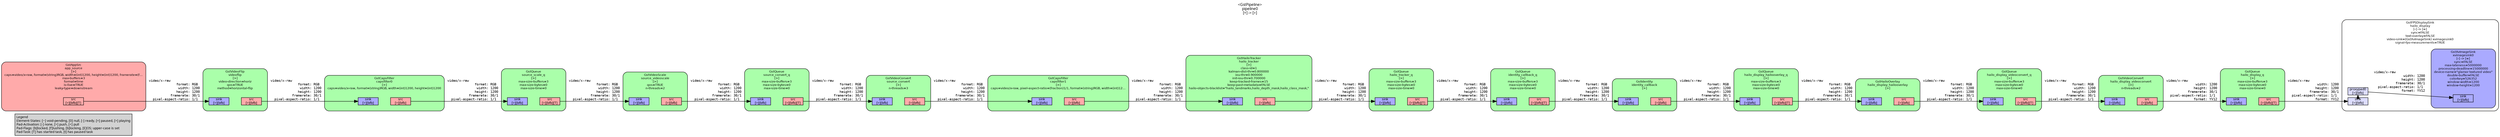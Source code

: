 digraph pipeline {
  rankdir=LR;
  fontname="sans";
  fontsize="10";
  labelloc=t;
  nodesep=.1;
  ranksep=.2;
  label="<GstPipeline>\npipeline0\n[=] -> [>]";
  node [style="filled,rounded", shape=box, fontsize="9", fontname="sans", margin="0.0,0.0"];
  edge [labelfontsize="6", fontsize="9", fontname="monospace"];
  
  legend [
    pos="0,0!",
    margin="0.05,0.05",
    style="filled",
    label="Legend\lElement-States: [~] void-pending, [0] null, [-] ready, [=] paused, [>] playing\lPad-Activation: [-] none, [>] push, [<] pull\lPad-Flags: [b]locked, [f]lushing, [b]locking, [E]OS; upper-case is set\lPad-Task: [T] has started task, [t] has paused task\l",
  ];
  subgraph cluster_capsfilter1_0x45c00690 {
    fontname="Bitstream Vera Sans";
    fontsize="8";
    style="filled,rounded";
    color=black;
    label="GstCapsFilter\ncapsfilter1\n[>]\ncaps=video/x-raw, pixel-aspect-ratio=(fraction)1/1, format=(string)RGB, width=(int)12…";
    subgraph cluster_capsfilter1_0x45c00690_sink {
      label="";
      style="invis";
      capsfilter1_0x45c00690_sink_0x45be6fa0 [color=black, fillcolor="#aaaaff", label="sink\n[>][bfb]", height="0.2", style="filled,solid"];
    }

    subgraph cluster_capsfilter1_0x45c00690_src {
      label="";
      style="invis";
      capsfilter1_0x45c00690_src_0x45be71f0 [color=black, fillcolor="#ffaaaa", label="src\n[>][bfb]", height="0.2", style="filled,solid"];
    }

    capsfilter1_0x45c00690_sink_0x45be6fa0 -> capsfilter1_0x45c00690_src_0x45be71f0 [style="invis"];
    fillcolor="#aaffaa";
  }

  capsfilter1_0x45c00690_src_0x45be71f0 -> hailo_tracker_0x45bc0aa0_sink_0x45ba5ad0 [label="video/x-raw\l              format: RGB\l               width: 1200\l              height: 1200\l           framerate: 30/1\l  pixel-aspect-ratio: 1/1\l"]
  subgraph cluster_capsfilter0_0x45c00350 {
    fontname="Bitstream Vera Sans";
    fontsize="8";
    style="filled,rounded";
    color=black;
    label="GstCapsFilter\ncapsfilter0\n[>]\ncaps=video/x-raw, format=(string)RGB, width=(int)1200, height=(int)1200";
    subgraph cluster_capsfilter0_0x45c00350_sink {
      label="";
      style="invis";
      capsfilter0_0x45c00350_sink_0x45be6b00 [color=black, fillcolor="#aaaaff", label="sink\n[>][bfb]", height="0.2", style="filled,solid"];
    }

    subgraph cluster_capsfilter0_0x45c00350_src {
      label="";
      style="invis";
      capsfilter0_0x45c00350_src_0x45be6d50 [color=black, fillcolor="#ffaaaa", label="src\n[>][bfb]", height="0.2", style="filled,solid"];
    }

    capsfilter0_0x45c00350_sink_0x45be6b00 -> capsfilter0_0x45c00350_src_0x45be6d50 [style="invis"];
    fillcolor="#aaffaa";
  }

  capsfilter0_0x45c00350_src_0x45be6d50 -> source_scale_q_0x45bb4030_sink_0x45ba4850 [label="video/x-raw\l              format: RGB\l               width: 1200\l              height: 1200\l           framerate: 30/1\l  pixel-aspect-ratio: 1/1\l"]
  subgraph cluster_hailo_display_0x45bf8090 {
    fontname="Bitstream Vera Sans";
    fontsize="8";
    style="filled,rounded";
    color=black;
    label="GstFPSDisplaySink\nhailo_display\n[-] -> [=]\nsync=FALSE\ntext-overlay=FALSE\nvideo-sink=(GstXvImageSink) xvimagesink0\nsignal-fps-measurements=TRUE";
    subgraph cluster_hailo_display_0x45bf8090_sink {
      label="";
      style="invis";
      _proxypad0_0x45bfc080 [color=black, fillcolor="#ddddff", label="proxypad0\n[>][bfb]", height="0.2", style="filled,solid"];
    hailo_display_0x45bf8090_sink_0x45bfa050 -> _proxypad0_0x45bfc080 [style=dashed, minlen=0]
      hailo_display_0x45bf8090_sink_0x45bfa050 [color=black, fillcolor="#ddddff", label="sink\n[>][bfb]", height="0.2", style="filled,solid"];
    }

    fillcolor="#ffffff";
    subgraph cluster_xvimagesink0_0x45bf4390 {
      fontname="Bitstream Vera Sans";
      fontsize="8";
      style="filled,rounded";
      color=black;
      label="GstXvImageSink\nxvimagesink0\n[-] -> [=]\nsync=FALSE\nmax-lateness=5000000\nprocessing-deadline=15000000\ndevice-name=\"glamor textured video\"\ndouble-buffer=FALSE\ncolorkey=526352\nwindow-width=1200\nwindow-height=1200";
      subgraph cluster_xvimagesink0_0x45bf4390_sink {
        label="";
        style="invis";
        xvimagesink0_0x45bf4390_sink_0x45be68b0 [color=black, fillcolor="#aaaaff", label="sink\n[>][bfb]", height="0.2", style="filled,solid"];
      }

      fillcolor="#aaaaff";
    }

    _proxypad0_0x45bfc080 -> xvimagesink0_0x45bf4390_sink_0x45be68b0 [label="video/x-raw\l               width: 1200\l              height: 1200\l           framerate: 30/1\l  pixel-aspect-ratio: 1/1\l              format: YV12\l"]
  }

  subgraph cluster_hailo_display_q_0x45bb5230 {
    fontname="Bitstream Vera Sans";
    fontsize="8";
    style="filled,rounded";
    color=black;
    label="GstQueue\nhailo_display_q\n[>]\nmax-size-buffers=3\nmax-size-bytes=0\nmax-size-time=0";
    subgraph cluster_hailo_display_q_0x45bb5230_sink {
      label="";
      style="invis";
      hailo_display_q_0x45bb5230_sink_0x45be6410 [color=black, fillcolor="#aaaaff", label="sink\n[>][bfb]", height="0.2", style="filled,solid"];
    }

    subgraph cluster_hailo_display_q_0x45bb5230_src {
      label="";
      style="invis";
      hailo_display_q_0x45bb5230_src_0x45be6660 [color=black, fillcolor="#ffaaaa", label="src\n[>][bfb][T]", height="0.2", style="filled,solid"];
    }

    hailo_display_q_0x45bb5230_sink_0x45be6410 -> hailo_display_q_0x45bb5230_src_0x45be6660 [style="invis"];
    fillcolor="#aaffaa";
  }

  hailo_display_q_0x45bb5230_src_0x45be6660 -> hailo_display_0x45bf8090_sink_0x45bfa050 [label="video/x-raw\l               width: 1200\l              height: 1200\l           framerate: 30/1\l  pixel-aspect-ratio: 1/1\l              format: YV12\l"]
  subgraph cluster_hailo_display_videoconvert_0x45bc0ff0 {
    fontname="Bitstream Vera Sans";
    fontsize="8";
    style="filled,rounded";
    color=black;
    label="GstVideoConvert\nhailo_display_videoconvert\n[>]\nn-threads=2";
    subgraph cluster_hailo_display_videoconvert_0x45bc0ff0_sink {
      label="";
      style="invis";
      hailo_display_videoconvert_0x45bc0ff0_sink_0x45bc5c90 [color=black, fillcolor="#aaaaff", label="sink\n[>][bfb]", height="0.2", style="filled,solid"];
    }

    subgraph cluster_hailo_display_videoconvert_0x45bc0ff0_src {
      label="";
      style="invis";
      hailo_display_videoconvert_0x45bc0ff0_src_0x45be61c0 [color=black, fillcolor="#ffaaaa", label="src\n[>][bfb]", height="0.2", style="filled,solid"];
    }

    hailo_display_videoconvert_0x45bc0ff0_sink_0x45bc5c90 -> hailo_display_videoconvert_0x45bc0ff0_src_0x45be61c0 [style="invis"];
    fillcolor="#aaffaa";
  }

  hailo_display_videoconvert_0x45bc0ff0_src_0x45be61c0 -> hailo_display_q_0x45bb5230_sink_0x45be6410 [label="video/x-raw\l               width: 1200\l              height: 1200\l           framerate: 30/1\l  pixel-aspect-ratio: 1/1\l              format: YV12\l"]
  subgraph cluster_hailo_display_videoconvert_q_0x45bb4f30 {
    fontname="Bitstream Vera Sans";
    fontsize="8";
    style="filled,rounded";
    color=black;
    label="GstQueue\nhailo_display_videoconvert_q\n[>]\nmax-size-buffers=3\nmax-size-bytes=0\nmax-size-time=0";
    subgraph cluster_hailo_display_videoconvert_q_0x45bb4f30_sink {
      label="";
      style="invis";
      hailo_display_videoconvert_q_0x45bb4f30_sink_0x45bc57f0 [color=black, fillcolor="#aaaaff", label="sink\n[>][bfb]", height="0.2", style="filled,solid"];
    }

    subgraph cluster_hailo_display_videoconvert_q_0x45bb4f30_src {
      label="";
      style="invis";
      hailo_display_videoconvert_q_0x45bb4f30_src_0x45bc5a40 [color=black, fillcolor="#ffaaaa", label="src\n[>][bfb][T]", height="0.2", style="filled,solid"];
    }

    hailo_display_videoconvert_q_0x45bb4f30_sink_0x45bc57f0 -> hailo_display_videoconvert_q_0x45bb4f30_src_0x45bc5a40 [style="invis"];
    fillcolor="#aaffaa";
  }

  hailo_display_videoconvert_q_0x45bb4f30_src_0x45bc5a40 -> hailo_display_videoconvert_0x45bc0ff0_sink_0x45bc5c90 [label="video/x-raw\l              format: RGB\l               width: 1200\l              height: 1200\l           framerate: 30/1\l  pixel-aspect-ratio: 1/1\l"]
  subgraph cluster_hailo_display_hailooverlay_0x45be2200 {
    fontname="Bitstream Vera Sans";
    fontsize="8";
    style="filled,rounded";
    color=black;
    label="GstHailoOverlay\nhailo_display_hailooverlay\n[>]";
    subgraph cluster_hailo_display_hailooverlay_0x45be2200_sink {
      label="";
      style="invis";
      hailo_display_hailooverlay_0x45be2200_sink_0x45bc5350 [color=black, fillcolor="#aaaaff", label="sink\n[>][bfb]", height="0.2", style="filled,solid"];
    }

    subgraph cluster_hailo_display_hailooverlay_0x45be2200_src {
      label="";
      style="invis";
      hailo_display_hailooverlay_0x45be2200_src_0x45bc55a0 [color=black, fillcolor="#ffaaaa", label="src\n[>][bfb]", height="0.2", style="filled,solid"];
    }

    hailo_display_hailooverlay_0x45be2200_sink_0x45bc5350 -> hailo_display_hailooverlay_0x45be2200_src_0x45bc55a0 [style="invis"];
    fillcolor="#aaffaa";
  }

  hailo_display_hailooverlay_0x45be2200_src_0x45bc55a0 -> hailo_display_videoconvert_q_0x45bb4f30_sink_0x45bc57f0 [label="video/x-raw\l              format: RGB\l               width: 1200\l              height: 1200\l           framerate: 30/1\l  pixel-aspect-ratio: 1/1\l"]
  subgraph cluster_hailo_display_hailooverlay_q_0x45bb4c30 {
    fontname="Bitstream Vera Sans";
    fontsize="8";
    style="filled,rounded";
    color=black;
    label="GstQueue\nhailo_display_hailooverlay_q\n[>]\nmax-size-buffers=3\nmax-size-bytes=0\nmax-size-time=0";
    subgraph cluster_hailo_display_hailooverlay_q_0x45bb4c30_sink {
      label="";
      style="invis";
      hailo_display_hailooverlay_q_0x45bb4c30_sink_0x45bc4eb0 [color=black, fillcolor="#aaaaff", label="sink\n[>][bfb]", height="0.2", style="filled,solid"];
    }

    subgraph cluster_hailo_display_hailooverlay_q_0x45bb4c30_src {
      label="";
      style="invis";
      hailo_display_hailooverlay_q_0x45bb4c30_src_0x45bc5100 [color=black, fillcolor="#ffaaaa", label="src\n[>][bfb][T]", height="0.2", style="filled,solid"];
    }

    hailo_display_hailooverlay_q_0x45bb4c30_sink_0x45bc4eb0 -> hailo_display_hailooverlay_q_0x45bb4c30_src_0x45bc5100 [style="invis"];
    fillcolor="#aaffaa";
  }

  hailo_display_hailooverlay_q_0x45bb4c30_src_0x45bc5100 -> hailo_display_hailooverlay_0x45be2200_sink_0x45bc5350 [label="video/x-raw\l              format: RGB\l               width: 1200\l              height: 1200\l           framerate: 30/1\l  pixel-aspect-ratio: 1/1\l"]
  subgraph cluster_identity_callback_0x45bdc310 {
    fontname="Bitstream Vera Sans";
    fontsize="8";
    style="filled,rounded";
    color=black;
    label="GstIdentity\nidentity_callback\n[>]";
    subgraph cluster_identity_callback_0x45bdc310_sink {
      label="";
      style="invis";
      identity_callback_0x45bdc310_sink_0x45bc4a10 [color=black, fillcolor="#aaaaff", label="sink\n[>][bfb]", height="0.2", style="filled,solid"];
    }

    subgraph cluster_identity_callback_0x45bdc310_src {
      label="";
      style="invis";
      identity_callback_0x45bdc310_src_0x45bc4c60 [color=black, fillcolor="#ffaaaa", label="src\n[>][bfb]", height="0.2", style="filled,solid"];
    }

    identity_callback_0x45bdc310_sink_0x45bc4a10 -> identity_callback_0x45bdc310_src_0x45bc4c60 [style="invis"];
    fillcolor="#aaffaa";
  }

  identity_callback_0x45bdc310_src_0x45bc4c60 -> hailo_display_hailooverlay_q_0x45bb4c30_sink_0x45bc4eb0 [label="video/x-raw\l              format: RGB\l               width: 1200\l              height: 1200\l           framerate: 30/1\l  pixel-aspect-ratio: 1/1\l"]
  subgraph cluster_identity_callback_q_0x45bb4930 {
    fontname="Bitstream Vera Sans";
    fontsize="8";
    style="filled,rounded";
    color=black;
    label="GstQueue\nidentity_callback_q\n[>]\nmax-size-buffers=3\nmax-size-bytes=0\nmax-size-time=0";
    subgraph cluster_identity_callback_q_0x45bb4930_sink {
      label="";
      style="invis";
      identity_callback_q_0x45bb4930_sink_0x45bc4570 [color=black, fillcolor="#aaaaff", label="sink\n[>][bfb]", height="0.2", style="filled,solid"];
    }

    subgraph cluster_identity_callback_q_0x45bb4930_src {
      label="";
      style="invis";
      identity_callback_q_0x45bb4930_src_0x45bc47c0 [color=black, fillcolor="#ffaaaa", label="src\n[>][bfb][T]", height="0.2", style="filled,solid"];
    }

    identity_callback_q_0x45bb4930_sink_0x45bc4570 -> identity_callback_q_0x45bb4930_src_0x45bc47c0 [style="invis"];
    fillcolor="#aaffaa";
  }

  identity_callback_q_0x45bb4930_src_0x45bc47c0 -> identity_callback_0x45bdc310_sink_0x45bc4a10 [label="video/x-raw\l              format: RGB\l               width: 1200\l              height: 1200\l           framerate: 30/1\l  pixel-aspect-ratio: 1/1\l"]
  subgraph cluster_hailo_tracker_q_0x45bb4630 {
    fontname="Bitstream Vera Sans";
    fontsize="8";
    style="filled,rounded";
    color=black;
    label="GstQueue\nhailo_tracker_q\n[>]\nmax-size-buffers=3\nmax-size-bytes=0\nmax-size-time=0";
    subgraph cluster_hailo_tracker_q_0x45bb4630_sink {
      label="";
      style="invis";
      hailo_tracker_q_0x45bb4630_sink_0x45bc40d0 [color=black, fillcolor="#aaaaff", label="sink\n[>][bfb]", height="0.2", style="filled,solid"];
    }

    subgraph cluster_hailo_tracker_q_0x45bb4630_src {
      label="";
      style="invis";
      hailo_tracker_q_0x45bb4630_src_0x45bc4320 [color=black, fillcolor="#ffaaaa", label="src\n[>][bfb][T]", height="0.2", style="filled,solid"];
    }

    hailo_tracker_q_0x45bb4630_sink_0x45bc40d0 -> hailo_tracker_q_0x45bb4630_src_0x45bc4320 [style="invis"];
    fillcolor="#aaffaa";
  }

  hailo_tracker_q_0x45bb4630_src_0x45bc4320 -> identity_callback_q_0x45bb4930_sink_0x45bc4570 [label="video/x-raw\l              format: RGB\l               width: 1200\l              height: 1200\l           framerate: 30/1\l  pixel-aspect-ratio: 1/1\l"]
  subgraph cluster_hailo_tracker_0x45bc0aa0 {
    fontname="Bitstream Vera Sans";
    fontsize="8";
    style="filled,rounded";
    color=black;
    label="GstHailoTracker\nhailo_tracker\n[>]\nclass-id=1\nkalman-dist-thr=0.800000\niou-thr=0.900000\ninit-iou-thr=0.700000\nkeep-tracked-frames=15\nkeep-past-metadata=FALSE\nhailo-objects-blacklist=\"hailo_landmarks,hailo_depth_mask,hailo_class_mask,\"";
    subgraph cluster_hailo_tracker_0x45bc0aa0_sink {
      label="";
      style="invis";
      hailo_tracker_0x45bc0aa0_sink_0x45ba5ad0 [color=black, fillcolor="#aaaaff", label="sink\n[>][bfb]", height="0.2", style="filled,solid"];
    }

    subgraph cluster_hailo_tracker_0x45bc0aa0_src {
      label="";
      style="invis";
      hailo_tracker_0x45bc0aa0_src_0x45ba5d20 [color=black, fillcolor="#ffaaaa", label="src\n[>][bfb]", height="0.2", style="filled,solid"];
    }

    hailo_tracker_0x45bc0aa0_sink_0x45ba5ad0 -> hailo_tracker_0x45bc0aa0_src_0x45ba5d20 [style="invis"];
    fillcolor="#aaffaa";
  }

  hailo_tracker_0x45bc0aa0_src_0x45ba5d20 -> hailo_tracker_q_0x45bb4630_sink_0x45bc40d0 [label="video/x-raw\l              format: RGB\l               width: 1200\l              height: 1200\l           framerate: 30/1\l  pixel-aspect-ratio: 1/1\l"]
  subgraph cluster_source_convert_0x45bc0630 {
    fontname="Bitstream Vera Sans";
    fontsize="8";
    style="filled,rounded";
    color=black;
    label="GstVideoConvert\nsource_convert\n[>]\nn-threads=3";
    subgraph cluster_source_convert_0x45bc0630_sink {
      label="";
      style="invis";
      source_convert_0x45bc0630_sink_0x45ba5630 [color=black, fillcolor="#aaaaff", label="sink\n[>][bfb]", height="0.2", style="filled,solid"];
    }

    subgraph cluster_source_convert_0x45bc0630_src {
      label="";
      style="invis";
      source_convert_0x45bc0630_src_0x45ba5880 [color=black, fillcolor="#ffaaaa", label="src\n[>][bfb]", height="0.2", style="filled,solid"];
    }

    source_convert_0x45bc0630_sink_0x45ba5630 -> source_convert_0x45bc0630_src_0x45ba5880 [style="invis"];
    fillcolor="#aaffaa";
  }

  source_convert_0x45bc0630_src_0x45ba5880 -> capsfilter1_0x45c00690_sink_0x45be6fa0 [label="video/x-raw\l              format: RGB\l               width: 1200\l              height: 1200\l           framerate: 30/1\l  pixel-aspect-ratio: 1/1\l"]
  subgraph cluster_source_convert_q_0x45bb4330 {
    fontname="Bitstream Vera Sans";
    fontsize="8";
    style="filled,rounded";
    color=black;
    label="GstQueue\nsource_convert_q\n[>]\nmax-size-buffers=3\nmax-size-bytes=0\nmax-size-time=0";
    subgraph cluster_source_convert_q_0x45bb4330_sink {
      label="";
      style="invis";
      source_convert_q_0x45bb4330_sink_0x45ba5190 [color=black, fillcolor="#aaaaff", label="sink\n[>][bfb]", height="0.2", style="filled,solid"];
    }

    subgraph cluster_source_convert_q_0x45bb4330_src {
      label="";
      style="invis";
      source_convert_q_0x45bb4330_src_0x45ba53e0 [color=black, fillcolor="#ffaaaa", label="src\n[>][bfb][T]", height="0.2", style="filled,solid"];
    }

    source_convert_q_0x45bb4330_sink_0x45ba5190 -> source_convert_q_0x45bb4330_src_0x45ba53e0 [style="invis"];
    fillcolor="#aaffaa";
  }

  source_convert_q_0x45bb4330_src_0x45ba53e0 -> source_convert_0x45bc0630_sink_0x45ba5630 [label="video/x-raw\l              format: RGB\l               width: 1200\l              height: 1200\l           framerate: 30/1\l  pixel-aspect-ratio: 1/1\l"]
  subgraph cluster_source_videoscale_0x45bc0150 {
    fontname="Bitstream Vera Sans";
    fontsize="8";
    style="filled,rounded";
    color=black;
    label="GstVideoScale\nsource_videoscale\n[>]\nqos=TRUE\nn-threads=2";
    subgraph cluster_source_videoscale_0x45bc0150_sink {
      label="";
      style="invis";
      source_videoscale_0x45bc0150_sink_0x45ba4cf0 [color=black, fillcolor="#aaaaff", label="sink\n[>][bfb]", height="0.2", style="filled,solid"];
    }

    subgraph cluster_source_videoscale_0x45bc0150_src {
      label="";
      style="invis";
      source_videoscale_0x45bc0150_src_0x45ba4f40 [color=black, fillcolor="#ffaaaa", label="src\n[>][bfb]", height="0.2", style="filled,solid"];
    }

    source_videoscale_0x45bc0150_sink_0x45ba4cf0 -> source_videoscale_0x45bc0150_src_0x45ba4f40 [style="invis"];
    fillcolor="#aaffaa";
  }

  source_videoscale_0x45bc0150_src_0x45ba4f40 -> source_convert_q_0x45bb4330_sink_0x45ba5190 [label="video/x-raw\l              format: RGB\l               width: 1200\l              height: 1200\l           framerate: 30/1\l  pixel-aspect-ratio: 1/1\l"]
  subgraph cluster_source_scale_q_0x45bb4030 {
    fontname="Bitstream Vera Sans";
    fontsize="8";
    style="filled,rounded";
    color=black;
    label="GstQueue\nsource_scale_q\n[>]\nmax-size-buffers=3\nmax-size-bytes=0\nmax-size-time=0";
    subgraph cluster_source_scale_q_0x45bb4030_sink {
      label="";
      style="invis";
      source_scale_q_0x45bb4030_sink_0x45ba4850 [color=black, fillcolor="#aaaaff", label="sink\n[>][bfb]", height="0.2", style="filled,solid"];
    }

    subgraph cluster_source_scale_q_0x45bb4030_src {
      label="";
      style="invis";
      source_scale_q_0x45bb4030_src_0x45ba4aa0 [color=black, fillcolor="#ffaaaa", label="src\n[>][bfb][T]", height="0.2", style="filled,solid"];
    }

    source_scale_q_0x45bb4030_sink_0x45ba4850 -> source_scale_q_0x45bb4030_src_0x45ba4aa0 [style="invis"];
    fillcolor="#aaffaa";
  }

  source_scale_q_0x45bb4030_src_0x45ba4aa0 -> source_videoscale_0x45bc0150_sink_0x45ba4cf0 [label="video/x-raw\l              format: RGB\l               width: 1200\l              height: 1200\l           framerate: 30/1\l  pixel-aspect-ratio: 1/1\l"]
  subgraph cluster_videoflip_0x45bac240 {
    fontname="Bitstream Vera Sans";
    fontsize="8";
    style="filled,rounded";
    color=black;
    label="GstVideoFlip\nvideoflip\n[>]\nvideo-direction=horiz\nqos=TRUE\nmethod=horizontal-flip";
    subgraph cluster_videoflip_0x45bac240_sink {
      label="";
      style="invis";
      videoflip_0x45bac240_sink_0x45ba43b0 [color=black, fillcolor="#aaaaff", label="sink\n[>][bfb]", height="0.2", style="filled,solid"];
    }

    subgraph cluster_videoflip_0x45bac240_src {
      label="";
      style="invis";
      videoflip_0x45bac240_src_0x45ba4600 [color=black, fillcolor="#ffaaaa", label="src\n[>][bfb]", height="0.2", style="filled,solid"];
    }

    videoflip_0x45bac240_sink_0x45ba43b0 -> videoflip_0x45bac240_src_0x45ba4600 [style="invis"];
    fillcolor="#aaffaa";
  }

  videoflip_0x45bac240_src_0x45ba4600 -> capsfilter0_0x45c00350_sink_0x45be6b00 [label="video/x-raw\l              format: RGB\l               width: 1200\l              height: 1200\l           framerate: 30/1\l  pixel-aspect-ratio: 1/1\l"]
  subgraph cluster_app_source_0x45ba0520 {
    fontname="Bitstream Vera Sans";
    fontsize="8";
    style="filled,rounded";
    color=black;
    label="GstAppSrc\napp_source\n[>]\ncaps=video/x-raw, format=(string)RGB, width=(int)1200, height=(int)1200, framerate=(f…\nmax-buffers=3\nformat=time\nis-live=TRUE\nleaky-type=downstream";
    subgraph cluster_app_source_0x45ba0520_src {
      label="";
      style="invis";
      app_source_0x45ba0520_src_0x45ba4160 [color=black, fillcolor="#ffaaaa", label="src\n[>][bfb][T]", height="0.2", style="filled,solid"];
    }

    fillcolor="#ffaaaa";
  }

  app_source_0x45ba0520_src_0x45ba4160 -> videoflip_0x45bac240_sink_0x45ba43b0 [label="video/x-raw\l              format: RGB\l               width: 1200\l              height: 1200\l           framerate: 30/1\l  pixel-aspect-ratio: 1/1\l"]
}
